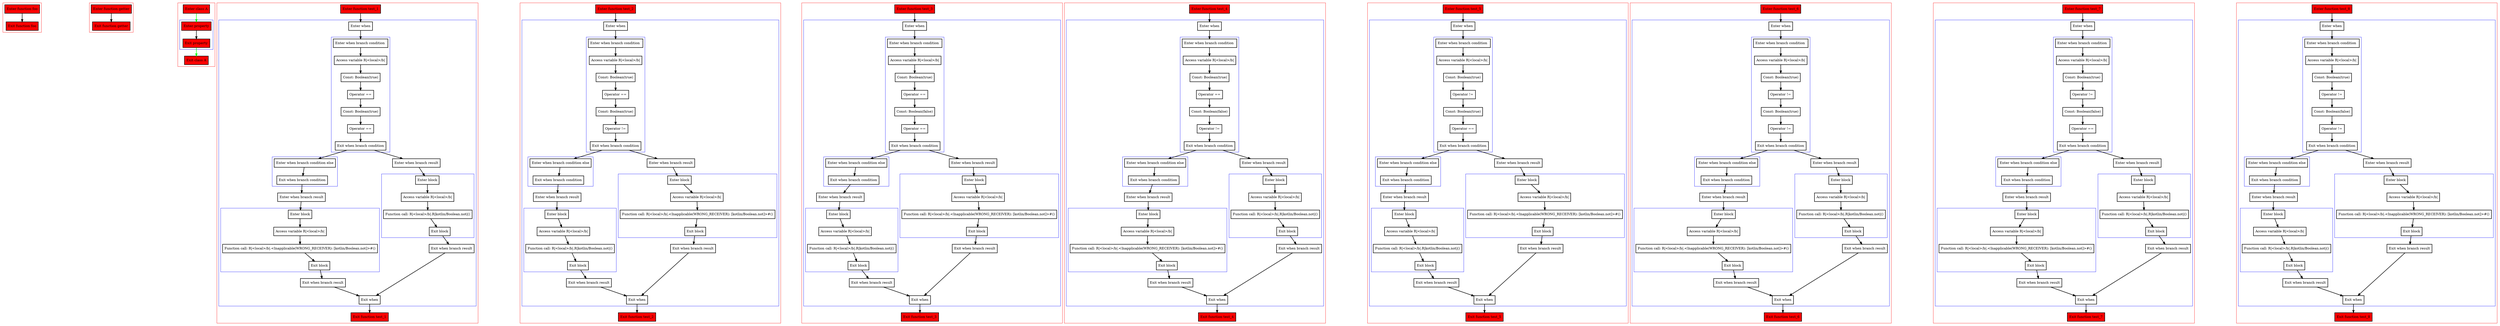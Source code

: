 digraph equalsToBoolean_kt {
    graph [nodesep=3]
    node [shape=box penwidth=2]
    edge [penwidth=2]

    subgraph cluster_0 {
        color=red
        0 [label="Enter function foo" style="filled" fillcolor=red];
        1 [label="Exit function foo" style="filled" fillcolor=red];
    }
    0 -> {1};

    subgraph cluster_1 {
        color=red
        2 [label="Enter function getter" style="filled" fillcolor=red];
        3 [label="Exit function getter" style="filled" fillcolor=red];
    }
    2 -> {3};

    subgraph cluster_2 {
        color=red
        6 [label="Enter class A" style="filled" fillcolor=red];
        subgraph cluster_3 {
            color=blue
            4 [label="Enter property" style="filled" fillcolor=red];
            5 [label="Exit property" style="filled" fillcolor=red];
        }
        7 [label="Exit class A" style="filled" fillcolor=red];
    }
    6 -> {4} [color=green];
    4 -> {5};
    5 -> {7} [color=green];

    subgraph cluster_4 {
        color=red
        8 [label="Enter function test_1" style="filled" fillcolor=red];
        subgraph cluster_5 {
            color=blue
            10 [label="Enter when"];
            subgraph cluster_6 {
                color=blue
                12 [label="Enter when branch condition "];
                13 [label="Access variable R|<local>/b|"];
                14 [label="Const: Boolean(true)"];
                15 [label="Operator =="];
                16 [label="Const: Boolean(true)"];
                17 [label="Operator =="];
                18 [label="Exit when branch condition"];
            }
            subgraph cluster_7 {
                color=blue
                25 [label="Enter when branch condition else"];
                26 [label="Exit when branch condition"];
            }
            27 [label="Enter when branch result"];
            subgraph cluster_8 {
                color=blue
                28 [label="Enter block"];
                29 [label="Access variable R|<local>/b|"];
                30 [label="Function call: R|<local>/b|.<Inapplicable(WRONG_RECEIVER): [kotlin/Boolean.not]>#()"];
                31 [label="Exit block"];
            }
            32 [label="Exit when branch result"];
            19 [label="Enter when branch result"];
            subgraph cluster_9 {
                color=blue
                20 [label="Enter block"];
                21 [label="Access variable R|<local>/b|"];
                22 [label="Function call: R|<local>/b|.R|kotlin/Boolean.not|()"];
                23 [label="Exit block"];
            }
            24 [label="Exit when branch result"];
            11 [label="Exit when"];
        }
        9 [label="Exit function test_1" style="filled" fillcolor=red];
    }
    8 -> {10};
    10 -> {12};
    11 -> {9};
    12 -> {13};
    13 -> {14};
    14 -> {15};
    15 -> {16};
    16 -> {17};
    17 -> {18};
    18 -> {19 25};
    19 -> {20};
    20 -> {21};
    21 -> {22};
    22 -> {23};
    23 -> {24};
    24 -> {11};
    25 -> {26};
    26 -> {27};
    27 -> {28};
    28 -> {29};
    29 -> {30};
    30 -> {31};
    31 -> {32};
    32 -> {11};

    subgraph cluster_10 {
        color=red
        33 [label="Enter function test_2" style="filled" fillcolor=red];
        subgraph cluster_11 {
            color=blue
            35 [label="Enter when"];
            subgraph cluster_12 {
                color=blue
                37 [label="Enter when branch condition "];
                38 [label="Access variable R|<local>/b|"];
                39 [label="Const: Boolean(true)"];
                40 [label="Operator =="];
                41 [label="Const: Boolean(true)"];
                42 [label="Operator !="];
                43 [label="Exit when branch condition"];
            }
            subgraph cluster_13 {
                color=blue
                50 [label="Enter when branch condition else"];
                51 [label="Exit when branch condition"];
            }
            52 [label="Enter when branch result"];
            subgraph cluster_14 {
                color=blue
                53 [label="Enter block"];
                54 [label="Access variable R|<local>/b|"];
                55 [label="Function call: R|<local>/b|.R|kotlin/Boolean.not|()"];
                56 [label="Exit block"];
            }
            57 [label="Exit when branch result"];
            44 [label="Enter when branch result"];
            subgraph cluster_15 {
                color=blue
                45 [label="Enter block"];
                46 [label="Access variable R|<local>/b|"];
                47 [label="Function call: R|<local>/b|.<Inapplicable(WRONG_RECEIVER): [kotlin/Boolean.not]>#()"];
                48 [label="Exit block"];
            }
            49 [label="Exit when branch result"];
            36 [label="Exit when"];
        }
        34 [label="Exit function test_2" style="filled" fillcolor=red];
    }
    33 -> {35};
    35 -> {37};
    36 -> {34};
    37 -> {38};
    38 -> {39};
    39 -> {40};
    40 -> {41};
    41 -> {42};
    42 -> {43};
    43 -> {44 50};
    44 -> {45};
    45 -> {46};
    46 -> {47};
    47 -> {48};
    48 -> {49};
    49 -> {36};
    50 -> {51};
    51 -> {52};
    52 -> {53};
    53 -> {54};
    54 -> {55};
    55 -> {56};
    56 -> {57};
    57 -> {36};

    subgraph cluster_16 {
        color=red
        58 [label="Enter function test_3" style="filled" fillcolor=red];
        subgraph cluster_17 {
            color=blue
            60 [label="Enter when"];
            subgraph cluster_18 {
                color=blue
                62 [label="Enter when branch condition "];
                63 [label="Access variable R|<local>/b|"];
                64 [label="Const: Boolean(true)"];
                65 [label="Operator =="];
                66 [label="Const: Boolean(false)"];
                67 [label="Operator =="];
                68 [label="Exit when branch condition"];
            }
            subgraph cluster_19 {
                color=blue
                75 [label="Enter when branch condition else"];
                76 [label="Exit when branch condition"];
            }
            77 [label="Enter when branch result"];
            subgraph cluster_20 {
                color=blue
                78 [label="Enter block"];
                79 [label="Access variable R|<local>/b|"];
                80 [label="Function call: R|<local>/b|.R|kotlin/Boolean.not|()"];
                81 [label="Exit block"];
            }
            82 [label="Exit when branch result"];
            69 [label="Enter when branch result"];
            subgraph cluster_21 {
                color=blue
                70 [label="Enter block"];
                71 [label="Access variable R|<local>/b|"];
                72 [label="Function call: R|<local>/b|.<Inapplicable(WRONG_RECEIVER): [kotlin/Boolean.not]>#()"];
                73 [label="Exit block"];
            }
            74 [label="Exit when branch result"];
            61 [label="Exit when"];
        }
        59 [label="Exit function test_3" style="filled" fillcolor=red];
    }
    58 -> {60};
    60 -> {62};
    61 -> {59};
    62 -> {63};
    63 -> {64};
    64 -> {65};
    65 -> {66};
    66 -> {67};
    67 -> {68};
    68 -> {69 75};
    69 -> {70};
    70 -> {71};
    71 -> {72};
    72 -> {73};
    73 -> {74};
    74 -> {61};
    75 -> {76};
    76 -> {77};
    77 -> {78};
    78 -> {79};
    79 -> {80};
    80 -> {81};
    81 -> {82};
    82 -> {61};

    subgraph cluster_22 {
        color=red
        83 [label="Enter function test_4" style="filled" fillcolor=red];
        subgraph cluster_23 {
            color=blue
            85 [label="Enter when"];
            subgraph cluster_24 {
                color=blue
                87 [label="Enter when branch condition "];
                88 [label="Access variable R|<local>/b|"];
                89 [label="Const: Boolean(true)"];
                90 [label="Operator =="];
                91 [label="Const: Boolean(false)"];
                92 [label="Operator !="];
                93 [label="Exit when branch condition"];
            }
            subgraph cluster_25 {
                color=blue
                100 [label="Enter when branch condition else"];
                101 [label="Exit when branch condition"];
            }
            102 [label="Enter when branch result"];
            subgraph cluster_26 {
                color=blue
                103 [label="Enter block"];
                104 [label="Access variable R|<local>/b|"];
                105 [label="Function call: R|<local>/b|.<Inapplicable(WRONG_RECEIVER): [kotlin/Boolean.not]>#()"];
                106 [label="Exit block"];
            }
            107 [label="Exit when branch result"];
            94 [label="Enter when branch result"];
            subgraph cluster_27 {
                color=blue
                95 [label="Enter block"];
                96 [label="Access variable R|<local>/b|"];
                97 [label="Function call: R|<local>/b|.R|kotlin/Boolean.not|()"];
                98 [label="Exit block"];
            }
            99 [label="Exit when branch result"];
            86 [label="Exit when"];
        }
        84 [label="Exit function test_4" style="filled" fillcolor=red];
    }
    83 -> {85};
    85 -> {87};
    86 -> {84};
    87 -> {88};
    88 -> {89};
    89 -> {90};
    90 -> {91};
    91 -> {92};
    92 -> {93};
    93 -> {94 100};
    94 -> {95};
    95 -> {96};
    96 -> {97};
    97 -> {98};
    98 -> {99};
    99 -> {86};
    100 -> {101};
    101 -> {102};
    102 -> {103};
    103 -> {104};
    104 -> {105};
    105 -> {106};
    106 -> {107};
    107 -> {86};

    subgraph cluster_28 {
        color=red
        108 [label="Enter function test_5" style="filled" fillcolor=red];
        subgraph cluster_29 {
            color=blue
            110 [label="Enter when"];
            subgraph cluster_30 {
                color=blue
                112 [label="Enter when branch condition "];
                113 [label="Access variable R|<local>/b|"];
                114 [label="Const: Boolean(true)"];
                115 [label="Operator !="];
                116 [label="Const: Boolean(true)"];
                117 [label="Operator =="];
                118 [label="Exit when branch condition"];
            }
            subgraph cluster_31 {
                color=blue
                125 [label="Enter when branch condition else"];
                126 [label="Exit when branch condition"];
            }
            127 [label="Enter when branch result"];
            subgraph cluster_32 {
                color=blue
                128 [label="Enter block"];
                129 [label="Access variable R|<local>/b|"];
                130 [label="Function call: R|<local>/b|.R|kotlin/Boolean.not|()"];
                131 [label="Exit block"];
            }
            132 [label="Exit when branch result"];
            119 [label="Enter when branch result"];
            subgraph cluster_33 {
                color=blue
                120 [label="Enter block"];
                121 [label="Access variable R|<local>/b|"];
                122 [label="Function call: R|<local>/b|.<Inapplicable(WRONG_RECEIVER): [kotlin/Boolean.not]>#()"];
                123 [label="Exit block"];
            }
            124 [label="Exit when branch result"];
            111 [label="Exit when"];
        }
        109 [label="Exit function test_5" style="filled" fillcolor=red];
    }
    108 -> {110};
    110 -> {112};
    111 -> {109};
    112 -> {113};
    113 -> {114};
    114 -> {115};
    115 -> {116};
    116 -> {117};
    117 -> {118};
    118 -> {119 125};
    119 -> {120};
    120 -> {121};
    121 -> {122};
    122 -> {123};
    123 -> {124};
    124 -> {111};
    125 -> {126};
    126 -> {127};
    127 -> {128};
    128 -> {129};
    129 -> {130};
    130 -> {131};
    131 -> {132};
    132 -> {111};

    subgraph cluster_34 {
        color=red
        133 [label="Enter function test_6" style="filled" fillcolor=red];
        subgraph cluster_35 {
            color=blue
            135 [label="Enter when"];
            subgraph cluster_36 {
                color=blue
                137 [label="Enter when branch condition "];
                138 [label="Access variable R|<local>/b|"];
                139 [label="Const: Boolean(true)"];
                140 [label="Operator !="];
                141 [label="Const: Boolean(true)"];
                142 [label="Operator !="];
                143 [label="Exit when branch condition"];
            }
            subgraph cluster_37 {
                color=blue
                150 [label="Enter when branch condition else"];
                151 [label="Exit when branch condition"];
            }
            152 [label="Enter when branch result"];
            subgraph cluster_38 {
                color=blue
                153 [label="Enter block"];
                154 [label="Access variable R|<local>/b|"];
                155 [label="Function call: R|<local>/b|.<Inapplicable(WRONG_RECEIVER): [kotlin/Boolean.not]>#()"];
                156 [label="Exit block"];
            }
            157 [label="Exit when branch result"];
            144 [label="Enter when branch result"];
            subgraph cluster_39 {
                color=blue
                145 [label="Enter block"];
                146 [label="Access variable R|<local>/b|"];
                147 [label="Function call: R|<local>/b|.R|kotlin/Boolean.not|()"];
                148 [label="Exit block"];
            }
            149 [label="Exit when branch result"];
            136 [label="Exit when"];
        }
        134 [label="Exit function test_6" style="filled" fillcolor=red];
    }
    133 -> {135};
    135 -> {137};
    136 -> {134};
    137 -> {138};
    138 -> {139};
    139 -> {140};
    140 -> {141};
    141 -> {142};
    142 -> {143};
    143 -> {144 150};
    144 -> {145};
    145 -> {146};
    146 -> {147};
    147 -> {148};
    148 -> {149};
    149 -> {136};
    150 -> {151};
    151 -> {152};
    152 -> {153};
    153 -> {154};
    154 -> {155};
    155 -> {156};
    156 -> {157};
    157 -> {136};

    subgraph cluster_40 {
        color=red
        158 [label="Enter function test_7" style="filled" fillcolor=red];
        subgraph cluster_41 {
            color=blue
            160 [label="Enter when"];
            subgraph cluster_42 {
                color=blue
                162 [label="Enter when branch condition "];
                163 [label="Access variable R|<local>/b|"];
                164 [label="Const: Boolean(true)"];
                165 [label="Operator !="];
                166 [label="Const: Boolean(false)"];
                167 [label="Operator =="];
                168 [label="Exit when branch condition"];
            }
            subgraph cluster_43 {
                color=blue
                175 [label="Enter when branch condition else"];
                176 [label="Exit when branch condition"];
            }
            177 [label="Enter when branch result"];
            subgraph cluster_44 {
                color=blue
                178 [label="Enter block"];
                179 [label="Access variable R|<local>/b|"];
                180 [label="Function call: R|<local>/b|.<Inapplicable(WRONG_RECEIVER): [kotlin/Boolean.not]>#()"];
                181 [label="Exit block"];
            }
            182 [label="Exit when branch result"];
            169 [label="Enter when branch result"];
            subgraph cluster_45 {
                color=blue
                170 [label="Enter block"];
                171 [label="Access variable R|<local>/b|"];
                172 [label="Function call: R|<local>/b|.R|kotlin/Boolean.not|()"];
                173 [label="Exit block"];
            }
            174 [label="Exit when branch result"];
            161 [label="Exit when"];
        }
        159 [label="Exit function test_7" style="filled" fillcolor=red];
    }
    158 -> {160};
    160 -> {162};
    161 -> {159};
    162 -> {163};
    163 -> {164};
    164 -> {165};
    165 -> {166};
    166 -> {167};
    167 -> {168};
    168 -> {169 175};
    169 -> {170};
    170 -> {171};
    171 -> {172};
    172 -> {173};
    173 -> {174};
    174 -> {161};
    175 -> {176};
    176 -> {177};
    177 -> {178};
    178 -> {179};
    179 -> {180};
    180 -> {181};
    181 -> {182};
    182 -> {161};

    subgraph cluster_46 {
        color=red
        183 [label="Enter function test_8" style="filled" fillcolor=red];
        subgraph cluster_47 {
            color=blue
            185 [label="Enter when"];
            subgraph cluster_48 {
                color=blue
                187 [label="Enter when branch condition "];
                188 [label="Access variable R|<local>/b|"];
                189 [label="Const: Boolean(true)"];
                190 [label="Operator !="];
                191 [label="Const: Boolean(false)"];
                192 [label="Operator !="];
                193 [label="Exit when branch condition"];
            }
            subgraph cluster_49 {
                color=blue
                200 [label="Enter when branch condition else"];
                201 [label="Exit when branch condition"];
            }
            202 [label="Enter when branch result"];
            subgraph cluster_50 {
                color=blue
                203 [label="Enter block"];
                204 [label="Access variable R|<local>/b|"];
                205 [label="Function call: R|<local>/b|.R|kotlin/Boolean.not|()"];
                206 [label="Exit block"];
            }
            207 [label="Exit when branch result"];
            194 [label="Enter when branch result"];
            subgraph cluster_51 {
                color=blue
                195 [label="Enter block"];
                196 [label="Access variable R|<local>/b|"];
                197 [label="Function call: R|<local>/b|.<Inapplicable(WRONG_RECEIVER): [kotlin/Boolean.not]>#()"];
                198 [label="Exit block"];
            }
            199 [label="Exit when branch result"];
            186 [label="Exit when"];
        }
        184 [label="Exit function test_8" style="filled" fillcolor=red];
    }
    183 -> {185};
    185 -> {187};
    186 -> {184};
    187 -> {188};
    188 -> {189};
    189 -> {190};
    190 -> {191};
    191 -> {192};
    192 -> {193};
    193 -> {194 200};
    194 -> {195};
    195 -> {196};
    196 -> {197};
    197 -> {198};
    198 -> {199};
    199 -> {186};
    200 -> {201};
    201 -> {202};
    202 -> {203};
    203 -> {204};
    204 -> {205};
    205 -> {206};
    206 -> {207};
    207 -> {186};

}
